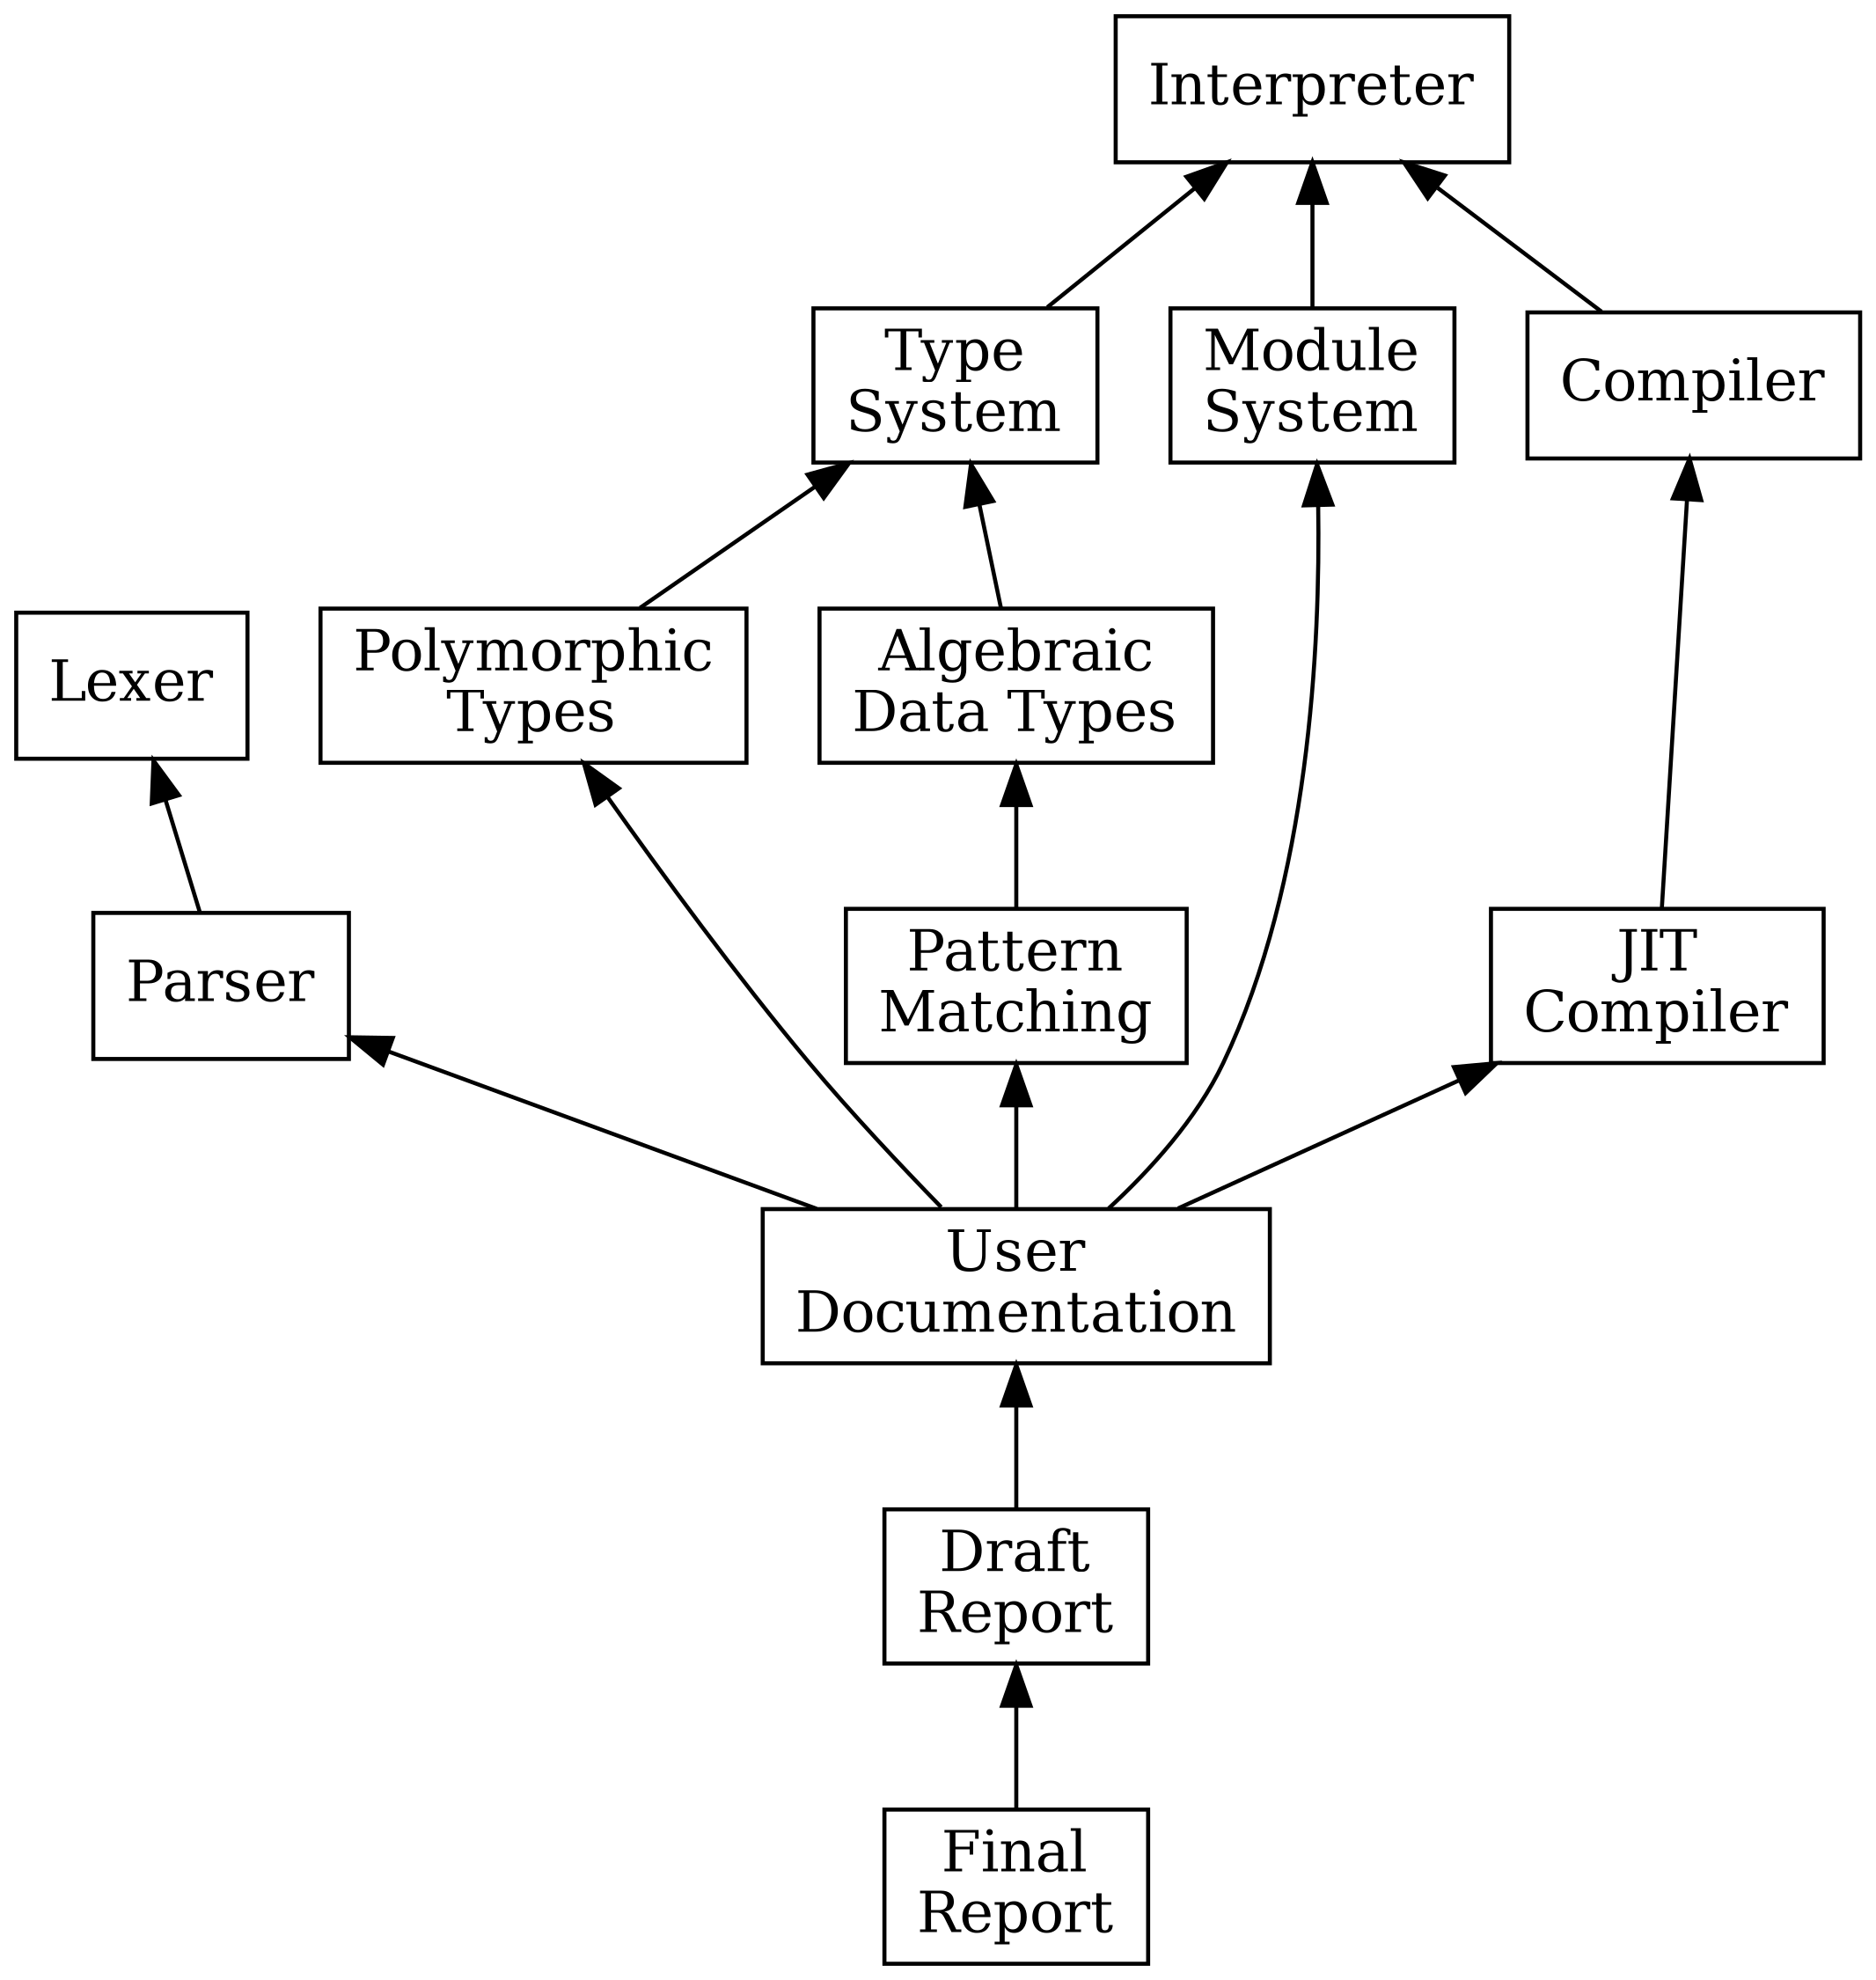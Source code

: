 digraph task_dependencies {
    rankdir=BT;
    graph [autosize=false, size="27,15!", resolution=100];
    node [shape=box];

    Compiler -> Interpreter;

    Parser -> Lexer;

    "Type\nSystem" -> Interpreter;

    "Polymorphic\nTypes" -> "Type\nSystem";

    "Draft\nReport" -> "User\nDocumentation";

    "Final\nReport" -> "Draft\nReport";

    "Algebraic\nData Types" -> "Type\nSystem";

    "Pattern\nMatching" -> "Algebraic\nData Types";

    "Module\nSystem" -> Interpreter;

    "JIT\nCompiler" -> Compiler;

    "User\nDocumentation" -> "JIT\nCompiler";
    "User\nDocumentation" -> "Module\nSystem";
    "User\nDocumentation" -> Parser;
    "User\nDocumentation" -> "Polymorphic\nTypes";
    "User\nDocumentation" -> "Pattern\nMatching";
}
